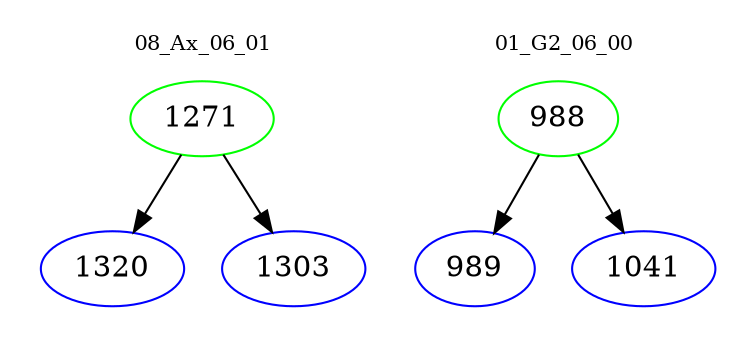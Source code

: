 digraph{
subgraph cluster_0 {
color = white
label = "08_Ax_06_01";
fontsize=10;
T0_1271 [label="1271", color="green"]
T0_1271 -> T0_1320 [color="black"]
T0_1320 [label="1320", color="blue"]
T0_1271 -> T0_1303 [color="black"]
T0_1303 [label="1303", color="blue"]
}
subgraph cluster_1 {
color = white
label = "01_G2_06_00";
fontsize=10;
T1_988 [label="988", color="green"]
T1_988 -> T1_989 [color="black"]
T1_989 [label="989", color="blue"]
T1_988 -> T1_1041 [color="black"]
T1_1041 [label="1041", color="blue"]
}
}
